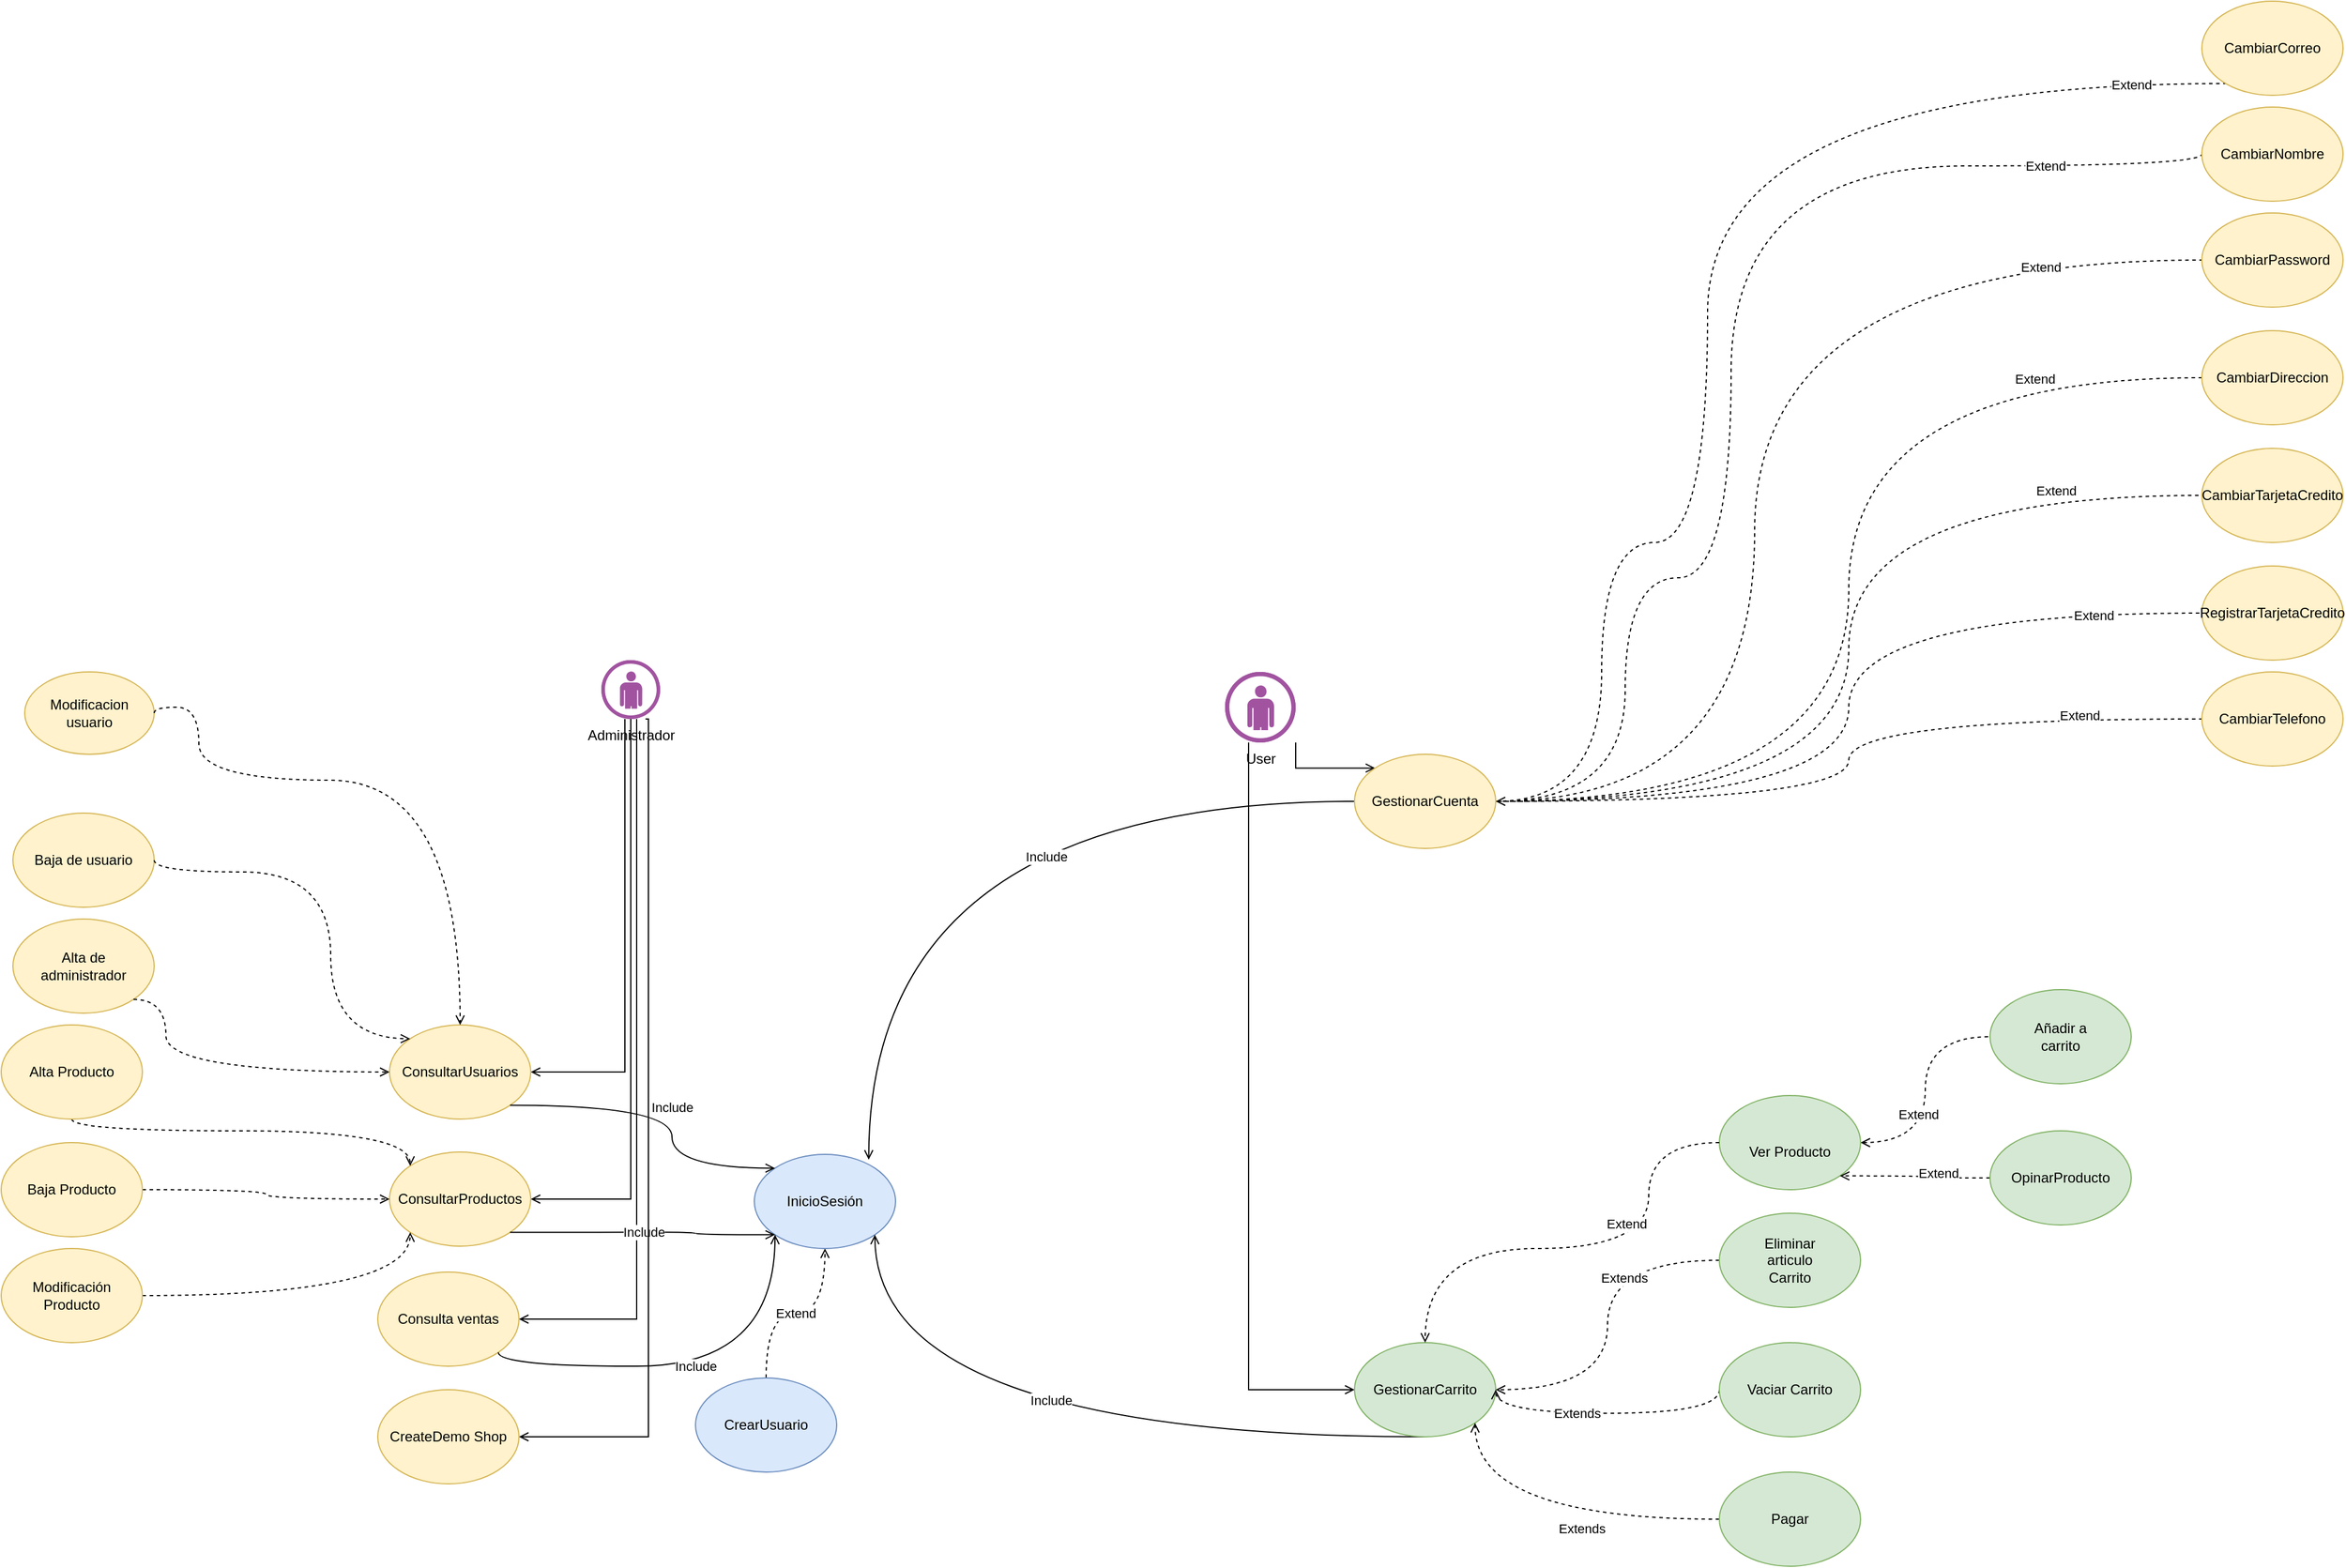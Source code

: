 <mxfile version="17.4.2" type="device"><diagram id="EYGn6ma_3_6tmCTe7zwb" name="Página-1"><mxGraphModel dx="3685" dy="1290" grid="1" gridSize="10" guides="1" tooltips="1" connect="1" arrows="1" fold="1" page="1" pageScale="1" pageWidth="1654" pageHeight="2336" math="0" shadow="0"><root><mxCell id="0"/><mxCell id="1" parent="0"/><mxCell id="AV_3MZFQls4FvIpao2mU-118" style="edgeStyle=orthogonalEdgeStyle;orthogonalLoop=1;jettySize=auto;html=1;entryX=0;entryY=0;entryDx=0;entryDy=0;startArrow=none;startFill=0;endArrow=open;endFill=0;rounded=0;" parent="1" source="AV_3MZFQls4FvIpao2mU-2" target="AV_3MZFQls4FvIpao2mU-35" edge="1"><mxGeometry relative="1" as="geometry"><Array as="points"><mxPoint x="610" y="762"/></Array></mxGeometry></mxCell><mxCell id="AV_3MZFQls4FvIpao2mU-120" style="edgeStyle=orthogonalEdgeStyle;rounded=0;orthogonalLoop=1;jettySize=auto;html=1;entryX=0;entryY=0.5;entryDx=0;entryDy=0;startArrow=none;startFill=0;endArrow=open;endFill=0;" parent="1" source="AV_3MZFQls4FvIpao2mU-2" target="AV_3MZFQls4FvIpao2mU-22" edge="1"><mxGeometry relative="1" as="geometry"><Array as="points"><mxPoint x="570" y="1290"/></Array></mxGeometry></mxCell><mxCell id="AV_3MZFQls4FvIpao2mU-2" value="User" style="verticalLabelPosition=bottom;sketch=0;html=1;fillColor=#A153A0;strokeColor=#ffffff;verticalAlign=top;align=center;points=[[0,0.5,0],[0.125,0.25,0],[0.25,0,0],[0.5,0,0],[0.75,0,0],[0.875,0.25,0],[1,0.5,0],[0.875,0.75,0],[0.75,1,0],[0.5,1,0],[0.125,0.75,0]];pointerEvents=1;shape=mxgraph.cisco_safe.compositeIcon;bgIcon=ellipse;resIcon=mxgraph.cisco_safe.design.user;" parent="1" vertex="1"><mxGeometry x="550" y="680" width="60" height="60" as="geometry"/></mxCell><mxCell id="AV_3MZFQls4FvIpao2mU-92" value="Extend" style="edgeStyle=orthogonalEdgeStyle;curved=1;orthogonalLoop=1;jettySize=auto;html=1;startArrow=none;startFill=0;endArrow=open;endFill=0;dashed=1;" parent="1" source="AV_3MZFQls4FvIpao2mU-15" target="AV_3MZFQls4FvIpao2mU-16" edge="1"><mxGeometry relative="1" as="geometry"/></mxCell><mxCell id="AV_3MZFQls4FvIpao2mU-15" value="CrearUsuario" style="ellipse;whiteSpace=wrap;html=1;fillColor=#dae8fc;strokeColor=#6c8ebf;" parent="1" vertex="1"><mxGeometry x="100" y="1280" width="120" height="80" as="geometry"/></mxCell><mxCell id="AV_3MZFQls4FvIpao2mU-16" value="InicioSesión" style="ellipse;whiteSpace=wrap;html=1;fillColor=#dae8fc;strokeColor=#6c8ebf;" parent="1" vertex="1"><mxGeometry x="150" y="1090" width="120" height="80" as="geometry"/></mxCell><mxCell id="AV_3MZFQls4FvIpao2mU-116" style="edgeStyle=orthogonalEdgeStyle;curved=1;orthogonalLoop=1;jettySize=auto;html=1;entryX=1;entryY=1;entryDx=0;entryDy=0;startArrow=none;startFill=0;endArrow=open;endFill=0;" parent="1" source="AV_3MZFQls4FvIpao2mU-22" target="AV_3MZFQls4FvIpao2mU-16" edge="1"><mxGeometry relative="1" as="geometry"><Array as="points"><mxPoint x="252" y="1330"/></Array></mxGeometry></mxCell><mxCell id="AV_3MZFQls4FvIpao2mU-137" value="Include" style="edgeLabel;html=1;align=center;verticalAlign=middle;resizable=0;points=[];" parent="AV_3MZFQls4FvIpao2mU-116" vertex="1" connectable="0"><mxGeometry x="-0.005" y="-31" relative="1" as="geometry"><mxPoint as="offset"/></mxGeometry></mxCell><mxCell id="AV_3MZFQls4FvIpao2mU-22" value="GestionarCarrito" style="ellipse;whiteSpace=wrap;html=1;fillColor=#d5e8d4;strokeColor=#82b366;" parent="1" vertex="1"><mxGeometry x="660" y="1250" width="120" height="80" as="geometry"/></mxCell><mxCell id="AV_3MZFQls4FvIpao2mU-111" style="edgeStyle=orthogonalEdgeStyle;curved=1;orthogonalLoop=1;jettySize=auto;html=1;entryX=1;entryY=0.5;entryDx=0;entryDy=0;dashed=1;startArrow=none;startFill=0;endArrow=open;endFill=0;" parent="1" source="AV_3MZFQls4FvIpao2mU-27" target="AV_3MZFQls4FvIpao2mU-22" edge="1"><mxGeometry relative="1" as="geometry"/></mxCell><mxCell id="AV_3MZFQls4FvIpao2mU-112" value="Extends" style="edgeLabel;html=1;align=center;verticalAlign=middle;resizable=0;points=[];" parent="AV_3MZFQls4FvIpao2mU-111" vertex="1" connectable="0"><mxGeometry x="-0.269" y="14" relative="1" as="geometry"><mxPoint as="offset"/></mxGeometry></mxCell><mxCell id="AV_3MZFQls4FvIpao2mU-27" value="Eliminar&lt;br&gt;articulo&lt;br&gt;Carrito" style="ellipse;whiteSpace=wrap;html=1;fillColor=#d5e8d4;strokeColor=#82b366;" parent="1" vertex="1"><mxGeometry x="970" y="1140" width="120" height="80" as="geometry"/></mxCell><mxCell id="AV_3MZFQls4FvIpao2mU-59" style="edgeStyle=orthogonalEdgeStyle;curved=1;orthogonalLoop=1;jettySize=auto;html=1;endArrow=none;endFill=0;dashed=1;startArrow=open;startFill=0;entryX=0;entryY=0.5;entryDx=0;entryDy=0;" parent="1" source="AV_3MZFQls4FvIpao2mU-29" target="AV_3MZFQls4FvIpao2mU-31" edge="1"><mxGeometry relative="1" as="geometry"><mxPoint x="1190" y="890" as="targetPoint"/></mxGeometry></mxCell><mxCell id="AV_3MZFQls4FvIpao2mU-79" value="Extend" style="edgeLabel;html=1;align=center;verticalAlign=middle;resizable=0;points=[];" parent="AV_3MZFQls4FvIpao2mU-59" vertex="1" connectable="0"><mxGeometry x="-0.209" y="6" relative="1" as="geometry"><mxPoint as="offset"/></mxGeometry></mxCell><mxCell id="AV_3MZFQls4FvIpao2mU-29" value="&lt;br&gt;Ver Producto" style="ellipse;whiteSpace=wrap;html=1;fillColor=#d5e8d4;strokeColor=#82b366;" parent="1" vertex="1"><mxGeometry x="970" y="1040" width="120" height="80" as="geometry"/></mxCell><mxCell id="AV_3MZFQls4FvIpao2mU-31" value="Añadir a&lt;br&gt;carrito" style="ellipse;whiteSpace=wrap;html=1;fillColor=#d5e8d4;strokeColor=#82b366;" parent="1" vertex="1"><mxGeometry x="1200" y="950" width="120" height="80" as="geometry"/></mxCell><mxCell id="AV_3MZFQls4FvIpao2mU-106" style="edgeStyle=orthogonalEdgeStyle;curved=1;orthogonalLoop=1;jettySize=auto;html=1;entryX=1;entryY=1;entryDx=0;entryDy=0;dashed=1;startArrow=none;startFill=0;endArrow=open;endFill=0;" parent="1" source="AV_3MZFQls4FvIpao2mU-33" target="AV_3MZFQls4FvIpao2mU-29" edge="1"><mxGeometry relative="1" as="geometry"/></mxCell><mxCell id="AV_3MZFQls4FvIpao2mU-107" value="Extend" style="edgeLabel;html=1;align=center;verticalAlign=middle;resizable=0;points=[];" parent="AV_3MZFQls4FvIpao2mU-106" vertex="1" connectable="0"><mxGeometry x="-0.312" y="-4" relative="1" as="geometry"><mxPoint as="offset"/></mxGeometry></mxCell><mxCell id="AV_3MZFQls4FvIpao2mU-33" value="OpinarProducto" style="ellipse;whiteSpace=wrap;html=1;fillColor=#d5e8d4;strokeColor=#82b366;" parent="1" vertex="1"><mxGeometry x="1200" y="1070" width="120" height="80" as="geometry"/></mxCell><mxCell id="AV_3MZFQls4FvIpao2mU-46" style="edgeStyle=orthogonalEdgeStyle;curved=1;orthogonalLoop=1;jettySize=auto;html=1;entryX=0;entryY=0.5;entryDx=0;entryDy=0;dashed=1;endArrow=none;endFill=0;" parent="1" source="AV_3MZFQls4FvIpao2mU-35" target="AV_3MZFQls4FvIpao2mU-39" edge="1"><mxGeometry relative="1" as="geometry"><Array as="points"><mxPoint x="1000" y="790"/><mxPoint x="1000" y="330"/></Array></mxGeometry></mxCell><mxCell id="AV_3MZFQls4FvIpao2mU-72" value="Extend" style="edgeLabel;html=1;align=center;verticalAlign=middle;resizable=0;points=[];" parent="AV_3MZFQls4FvIpao2mU-46" vertex="1" connectable="0"><mxGeometry x="0.739" y="-6" relative="1" as="geometry"><mxPoint x="1" as="offset"/></mxGeometry></mxCell><mxCell id="AV_3MZFQls4FvIpao2mU-47" style="edgeStyle=orthogonalEdgeStyle;curved=1;orthogonalLoop=1;jettySize=auto;html=1;dashed=1;endArrow=none;endFill=0;exitX=1;exitY=0.5;exitDx=0;exitDy=0;" parent="1" source="AV_3MZFQls4FvIpao2mU-35" target="AV_3MZFQls4FvIpao2mU-40" edge="1"><mxGeometry relative="1" as="geometry"><Array as="points"><mxPoint x="870" y="790"/><mxPoint x="870" y="570"/><mxPoint x="960" y="570"/><mxPoint x="960" y="180"/></Array></mxGeometry></mxCell><mxCell id="AV_3MZFQls4FvIpao2mU-71" value="Extend" style="edgeLabel;html=1;align=center;verticalAlign=middle;resizable=0;points=[];" parent="AV_3MZFQls4FvIpao2mU-47" vertex="1" connectable="0"><mxGeometry x="0.869" y="-1" relative="1" as="geometry"><mxPoint as="offset"/></mxGeometry></mxCell><mxCell id="AV_3MZFQls4FvIpao2mU-48" style="edgeStyle=orthogonalEdgeStyle;curved=1;orthogonalLoop=1;jettySize=auto;html=1;entryX=0;entryY=0.5;entryDx=0;entryDy=0;dashed=1;endArrow=none;endFill=0;" parent="1" source="AV_3MZFQls4FvIpao2mU-35" target="AV_3MZFQls4FvIpao2mU-41" edge="1"><mxGeometry relative="1" as="geometry"><Array as="points"><mxPoint x="890" y="790"/><mxPoint x="890" y="600"/><mxPoint x="980" y="600"/><mxPoint x="980" y="250"/><mxPoint x="1380" y="250"/></Array></mxGeometry></mxCell><mxCell id="AV_3MZFQls4FvIpao2mU-97" value="Extend" style="edgeLabel;html=1;align=center;verticalAlign=middle;resizable=0;points=[];" parent="AV_3MZFQls4FvIpao2mU-48" vertex="1" connectable="0"><mxGeometry x="0.75" relative="1" as="geometry"><mxPoint as="offset"/></mxGeometry></mxCell><mxCell id="AV_3MZFQls4FvIpao2mU-49" style="edgeStyle=orthogonalEdgeStyle;curved=1;orthogonalLoop=1;jettySize=auto;html=1;entryX=0;entryY=0.5;entryDx=0;entryDy=0;dashed=1;endArrow=none;endFill=0;" parent="1" source="AV_3MZFQls4FvIpao2mU-35" target="AV_3MZFQls4FvIpao2mU-42" edge="1"><mxGeometry relative="1" as="geometry"/></mxCell><mxCell id="AV_3MZFQls4FvIpao2mU-69" value="Extend" style="edgeLabel;html=1;align=center;verticalAlign=middle;resizable=0;points=[];" parent="AV_3MZFQls4FvIpao2mU-49" vertex="1" connectable="0"><mxGeometry x="0.701" y="-1" relative="1" as="geometry"><mxPoint x="1" as="offset"/></mxGeometry></mxCell><mxCell id="AV_3MZFQls4FvIpao2mU-50" style="edgeStyle=orthogonalEdgeStyle;curved=1;orthogonalLoop=1;jettySize=auto;html=1;entryX=0;entryY=0.5;entryDx=0;entryDy=0;dashed=1;endArrow=none;endFill=0;" parent="1" source="AV_3MZFQls4FvIpao2mU-35" target="AV_3MZFQls4FvIpao2mU-43" edge="1"><mxGeometry relative="1" as="geometry"><mxPoint x="1380.0" y="640" as="targetPoint"/></mxGeometry></mxCell><mxCell id="AV_3MZFQls4FvIpao2mU-68" value="Extend" style="edgeLabel;html=1;align=center;verticalAlign=middle;resizable=0;points=[];" parent="AV_3MZFQls4FvIpao2mU-50" vertex="1" connectable="0"><mxGeometry x="0.711" y="4" relative="1" as="geometry"><mxPoint as="offset"/></mxGeometry></mxCell><mxCell id="AV_3MZFQls4FvIpao2mU-51" style="edgeStyle=orthogonalEdgeStyle;curved=1;orthogonalLoop=1;jettySize=auto;html=1;entryX=0;entryY=0.5;entryDx=0;entryDy=0;dashed=1;endArrow=none;endFill=0;" parent="1" source="AV_3MZFQls4FvIpao2mU-35" target="AV_3MZFQls4FvIpao2mU-44" edge="1"><mxGeometry relative="1" as="geometry"/></mxCell><mxCell id="AV_3MZFQls4FvIpao2mU-67" value="Extend" style="edgeLabel;html=1;align=center;verticalAlign=middle;resizable=0;points=[];" parent="AV_3MZFQls4FvIpao2mU-51" vertex="1" connectable="0"><mxGeometry x="0.755" y="-2" relative="1" as="geometry"><mxPoint x="1" as="offset"/></mxGeometry></mxCell><mxCell id="AV_3MZFQls4FvIpao2mU-52" style="edgeStyle=orthogonalEdgeStyle;curved=1;orthogonalLoop=1;jettySize=auto;html=1;entryX=0;entryY=0.5;entryDx=0;entryDy=0;dashed=1;endArrow=none;endFill=0;startArrow=open;startFill=0;" parent="1" source="AV_3MZFQls4FvIpao2mU-35" target="AV_3MZFQls4FvIpao2mU-45" edge="1"><mxGeometry relative="1" as="geometry"/></mxCell><mxCell id="AV_3MZFQls4FvIpao2mU-98" value="Extend" style="edgeLabel;html=1;align=center;verticalAlign=middle;resizable=0;points=[];" parent="AV_3MZFQls4FvIpao2mU-52" vertex="1" connectable="0"><mxGeometry x="0.689" y="3" relative="1" as="geometry"><mxPoint as="offset"/></mxGeometry></mxCell><mxCell id="AV_3MZFQls4FvIpao2mU-117" style="edgeStyle=orthogonalEdgeStyle;curved=1;orthogonalLoop=1;jettySize=auto;html=1;entryX=0.81;entryY=0.056;entryDx=0;entryDy=0;entryPerimeter=0;startArrow=none;startFill=0;endArrow=open;endFill=0;" parent="1" source="AV_3MZFQls4FvIpao2mU-35" target="AV_3MZFQls4FvIpao2mU-16" edge="1"><mxGeometry relative="1" as="geometry"/></mxCell><mxCell id="AV_3MZFQls4FvIpao2mU-136" value="Include" style="edgeLabel;html=1;align=center;verticalAlign=middle;resizable=0;points=[];" parent="AV_3MZFQls4FvIpao2mU-117" vertex="1" connectable="0"><mxGeometry x="-0.268" y="47" relative="1" as="geometry"><mxPoint as="offset"/></mxGeometry></mxCell><mxCell id="AV_3MZFQls4FvIpao2mU-35" value="GestionarCuenta" style="ellipse;whiteSpace=wrap;html=1;fillColor=#fff2cc;strokeColor=#d6b656;" parent="1" vertex="1"><mxGeometry x="660" y="750" width="120" height="80" as="geometry"/></mxCell><mxCell id="AV_3MZFQls4FvIpao2mU-39" value="CambiarPassword" style="ellipse;whiteSpace=wrap;html=1;fillColor=#fff2cc;strokeColor=#d6b656;" parent="1" vertex="1"><mxGeometry x="1380" y="290" width="120" height="80" as="geometry"/></mxCell><mxCell id="AV_3MZFQls4FvIpao2mU-40" value="CambiarCorreo" style="ellipse;whiteSpace=wrap;html=1;fillColor=#fff2cc;strokeColor=#d6b656;" parent="1" vertex="1"><mxGeometry x="1380" y="110" width="120" height="80" as="geometry"/></mxCell><mxCell id="AV_3MZFQls4FvIpao2mU-41" value="CambiarNombre" style="ellipse;whiteSpace=wrap;html=1;fillColor=#fff2cc;strokeColor=#d6b656;" parent="1" vertex="1"><mxGeometry x="1380" y="200" width="120" height="80" as="geometry"/></mxCell><mxCell id="AV_3MZFQls4FvIpao2mU-42" value="CambiarDireccion" style="ellipse;whiteSpace=wrap;html=1;fillColor=#fff2cc;strokeColor=#d6b656;" parent="1" vertex="1"><mxGeometry x="1380" y="390" width="120" height="80" as="geometry"/></mxCell><mxCell id="AV_3MZFQls4FvIpao2mU-43" value="CambiarTarjetaCredito" style="ellipse;whiteSpace=wrap;html=1;fillColor=#fff2cc;strokeColor=#d6b656;" parent="1" vertex="1"><mxGeometry x="1380" y="490" width="120" height="80" as="geometry"/></mxCell><mxCell id="AV_3MZFQls4FvIpao2mU-44" value="RegistrarTarjetaCredito" style="ellipse;whiteSpace=wrap;html=1;fillColor=#fff2cc;strokeColor=#d6b656;" parent="1" vertex="1"><mxGeometry x="1380" y="590" width="120" height="80" as="geometry"/></mxCell><mxCell id="AV_3MZFQls4FvIpao2mU-45" value="CambiarTelefono" style="ellipse;whiteSpace=wrap;html=1;fillColor=#fff2cc;strokeColor=#d6b656;" parent="1" vertex="1"><mxGeometry x="1380" y="680" width="120" height="80" as="geometry"/></mxCell><mxCell id="AV_3MZFQls4FvIpao2mU-127" style="edgeStyle=orthogonalEdgeStyle;rounded=0;orthogonalLoop=1;jettySize=auto;html=1;entryX=1;entryY=0.5;entryDx=0;entryDy=0;startArrow=none;startFill=0;endArrow=open;endFill=0;" parent="1" source="AV_3MZFQls4FvIpao2mU-94" target="AV_3MZFQls4FvIpao2mU-125" edge="1"><mxGeometry relative="1" as="geometry"><Array as="points"><mxPoint x="50" y="1230"/></Array></mxGeometry></mxCell><mxCell id="AV_3MZFQls4FvIpao2mU-128" style="edgeStyle=orthogonalEdgeStyle;rounded=0;orthogonalLoop=1;jettySize=auto;html=1;entryX=1;entryY=0.5;entryDx=0;entryDy=0;startArrow=none;startFill=0;endArrow=open;endFill=0;" parent="1" source="AV_3MZFQls4FvIpao2mU-94" target="AV_3MZFQls4FvIpao2mU-124" edge="1"><mxGeometry relative="1" as="geometry"><Array as="points"><mxPoint x="45" y="1128"/></Array></mxGeometry></mxCell><mxCell id="AV_3MZFQls4FvIpao2mU-129" style="edgeStyle=orthogonalEdgeStyle;rounded=0;orthogonalLoop=1;jettySize=auto;html=1;entryX=1;entryY=0.5;entryDx=0;entryDy=0;startArrow=none;startFill=0;endArrow=open;endFill=0;" parent="1" source="AV_3MZFQls4FvIpao2mU-94" target="AV_3MZFQls4FvIpao2mU-121" edge="1"><mxGeometry relative="1" as="geometry"><Array as="points"><mxPoint x="40" y="1020"/></Array></mxGeometry></mxCell><mxCell id="AV_3MZFQls4FvIpao2mU-94" value="Administrador" style="verticalLabelPosition=bottom;sketch=0;html=1;fillColor=#A153A0;strokeColor=#ffffff;verticalAlign=top;align=center;points=[[0,0.5,0],[0.125,0.25,0],[0.25,0,0],[0.5,0,0],[0.75,0,0],[0.875,0.25,0],[1,0.5,0],[0.875,0.75,0],[0.75,1,0],[0.5,1,0],[0.125,0.75,0]];pointerEvents=1;shape=mxgraph.cisco_safe.compositeIcon;bgIcon=ellipse;resIcon=mxgraph.cisco_safe.design.user;" parent="1" vertex="1"><mxGeometry x="20" y="670" width="50" height="50" as="geometry"/></mxCell><mxCell id="AV_3MZFQls4FvIpao2mU-121" value="ConsultarUsuarios" style="ellipse;whiteSpace=wrap;html=1;fillColor=#fff2cc;strokeColor=#d6b656;" parent="1" vertex="1"><mxGeometry x="-160" y="980" width="120" height="80" as="geometry"/></mxCell><mxCell id="AV_3MZFQls4FvIpao2mU-124" value="ConsultarProductos" style="ellipse;whiteSpace=wrap;html=1;fillColor=#fff2cc;strokeColor=#d6b656;" parent="1" vertex="1"><mxGeometry x="-160" y="1088" width="120" height="80" as="geometry"/></mxCell><mxCell id="AV_3MZFQls4FvIpao2mU-125" value="Consulta ventas" style="ellipse;whiteSpace=wrap;html=1;fillColor=#fff2cc;strokeColor=#d6b656;" parent="1" vertex="1"><mxGeometry x="-170" y="1190" width="120" height="80" as="geometry"/></mxCell><mxCell id="AV_3MZFQls4FvIpao2mU-147" style="edgeStyle=orthogonalEdgeStyle;curved=1;orthogonalLoop=1;jettySize=auto;html=1;entryX=0;entryY=0;entryDx=0;entryDy=0;dashed=1;startArrow=none;startFill=0;endArrow=open;endFill=0;" parent="1" source="AV_3MZFQls4FvIpao2mU-139" target="AV_3MZFQls4FvIpao2mU-124" edge="1"><mxGeometry relative="1" as="geometry"><Array as="points"><mxPoint x="-430" y="1070"/><mxPoint x="-142" y="1070"/></Array></mxGeometry></mxCell><mxCell id="AV_3MZFQls4FvIpao2mU-139" value="Alta Producto" style="ellipse;whiteSpace=wrap;html=1;fillColor=#fff2cc;strokeColor=#d6b656;" parent="1" vertex="1"><mxGeometry x="-490" y="980" width="120" height="80" as="geometry"/></mxCell><mxCell id="AV_3MZFQls4FvIpao2mU-148" style="edgeStyle=orthogonalEdgeStyle;curved=1;orthogonalLoop=1;jettySize=auto;html=1;entryX=0;entryY=0.5;entryDx=0;entryDy=0;dashed=1;startArrow=none;startFill=0;endArrow=open;endFill=0;" parent="1" source="AV_3MZFQls4FvIpao2mU-140" target="AV_3MZFQls4FvIpao2mU-124" edge="1"><mxGeometry relative="1" as="geometry"/></mxCell><mxCell id="AV_3MZFQls4FvIpao2mU-140" value="Baja Producto" style="ellipse;whiteSpace=wrap;html=1;fillColor=#fff2cc;strokeColor=#d6b656;" parent="1" vertex="1"><mxGeometry x="-490" y="1080" width="120" height="80" as="geometry"/></mxCell><mxCell id="AV_3MZFQls4FvIpao2mU-144" style="edgeStyle=orthogonalEdgeStyle;curved=1;orthogonalLoop=1;jettySize=auto;html=1;dashed=1;startArrow=none;startFill=0;endArrow=open;endFill=0;entryX=0;entryY=1;entryDx=0;entryDy=0;" parent="1" source="AV_3MZFQls4FvIpao2mU-141" target="AV_3MZFQls4FvIpao2mU-124" edge="1"><mxGeometry relative="1" as="geometry"><mxPoint x="-190" y="1230" as="targetPoint"/><Array as="points"><mxPoint x="-142" y="1210"/></Array></mxGeometry></mxCell><mxCell id="AV_3MZFQls4FvIpao2mU-141" value="Modificación Producto" style="ellipse;whiteSpace=wrap;html=1;fillColor=#fff2cc;strokeColor=#d6b656;" parent="1" vertex="1"><mxGeometry x="-490" y="1170" width="120" height="80" as="geometry"/></mxCell><mxCell id="4hLqQsrHRHOJINytCQu9-4" value="Alta de &lt;br&gt;administrador" style="ellipse;whiteSpace=wrap;html=1;fillColor=#fff2cc;strokeColor=#d6b656;" parent="1" vertex="1"><mxGeometry x="-480" y="890" width="120" height="80" as="geometry"/></mxCell><mxCell id="4hLqQsrHRHOJINytCQu9-5" value="Baja de usuario" style="ellipse;whiteSpace=wrap;html=1;fillColor=#fff2cc;strokeColor=#d6b656;" parent="1" vertex="1"><mxGeometry x="-480" y="800" width="120" height="80" as="geometry"/></mxCell><mxCell id="4hLqQsrHRHOJINytCQu9-6" style="edgeStyle=orthogonalEdgeStyle;curved=1;orthogonalLoop=1;jettySize=auto;html=1;dashed=1;startArrow=none;startFill=0;endArrow=open;endFill=0;exitX=1;exitY=0.5;exitDx=0;exitDy=0;entryX=0;entryY=0;entryDx=0;entryDy=0;" parent="1" source="4hLqQsrHRHOJINytCQu9-5" target="AV_3MZFQls4FvIpao2mU-121" edge="1"><mxGeometry relative="1" as="geometry"><Array as="points"><mxPoint x="-360" y="850"/><mxPoint x="-210" y="850"/><mxPoint x="-210" y="992"/></Array><mxPoint x="-360" y="850.28" as="sourcePoint"/><mxPoint x="-72.426" y="889.996" as="targetPoint"/></mxGeometry></mxCell><mxCell id="4hLqQsrHRHOJINytCQu9-7" style="edgeStyle=orthogonalEdgeStyle;curved=1;orthogonalLoop=1;jettySize=auto;html=1;dashed=1;startArrow=none;startFill=0;endArrow=open;endFill=0;exitX=1;exitY=1;exitDx=0;exitDy=0;entryX=0;entryY=0.5;entryDx=0;entryDy=0;" parent="1" source="4hLqQsrHRHOJINytCQu9-4" target="AV_3MZFQls4FvIpao2mU-121" edge="1"><mxGeometry relative="1" as="geometry"><Array as="points"><mxPoint x="-350" y="958"/><mxPoint x="-350" y="1020"/></Array><mxPoint x="-380" y="980" as="sourcePoint"/><mxPoint x="-220" y="930" as="targetPoint"/></mxGeometry></mxCell><mxCell id="4hLqQsrHRHOJINytCQu9-9" value="Modificacion usuario" style="ellipse;whiteSpace=wrap;html=1;fillColor=#fff2cc;strokeColor=#d6b656;" parent="1" vertex="1"><mxGeometry x="-470" y="680" width="110" height="70" as="geometry"/></mxCell><mxCell id="4hLqQsrHRHOJINytCQu9-10" style="edgeStyle=orthogonalEdgeStyle;curved=1;orthogonalLoop=1;jettySize=auto;html=1;dashed=1;startArrow=none;startFill=0;endArrow=open;endFill=0;exitX=1;exitY=0.5;exitDx=0;exitDy=0;entryX=0.5;entryY=0;entryDx=0;entryDy=0;" parent="1" source="4hLqQsrHRHOJINytCQu9-9" target="AV_3MZFQls4FvIpao2mU-121" edge="1"><mxGeometry relative="1" as="geometry"><Array as="points"><mxPoint x="-322" y="710"/><mxPoint x="-322" y="772"/><mxPoint x="-100" y="772"/></Array><mxPoint x="-350.004" y="710.004" as="sourcePoint"/><mxPoint x="-132.43" y="771.72" as="targetPoint"/></mxGeometry></mxCell><mxCell id="fd-bwZJtGRTghm8i3jrY-1" value="Include" style="edgeStyle=orthogonalEdgeStyle;curved=1;orthogonalLoop=1;jettySize=auto;html=1;entryX=0;entryY=1;entryDx=0;entryDy=0;startArrow=none;startFill=0;endArrow=open;endFill=0;exitX=1;exitY=1;exitDx=0;exitDy=0;" edge="1" parent="1" source="AV_3MZFQls4FvIpao2mU-125" target="AV_3MZFQls4FvIpao2mU-16"><mxGeometry relative="1" as="geometry"><Array as="points"><mxPoint x="-68" y="1270"/><mxPoint x="168" y="1270"/></Array><mxPoint x="69.998" y="1270.004" as="sourcePoint"/><mxPoint x="-328.07" y="1459.97" as="targetPoint"/></mxGeometry></mxCell><mxCell id="fd-bwZJtGRTghm8i3jrY-2" value="Include" style="edgeStyle=orthogonalEdgeStyle;curved=1;orthogonalLoop=1;jettySize=auto;html=1;entryX=0;entryY=1;entryDx=0;entryDy=0;startArrow=none;startFill=0;endArrow=open;endFill=0;exitX=1;exitY=1;exitDx=0;exitDy=0;" edge="1" parent="1" source="AV_3MZFQls4FvIpao2mU-124" target="AV_3MZFQls4FvIpao2mU-16"><mxGeometry relative="1" as="geometry"><Array as="points"><mxPoint x="20" y="1156"/><mxPoint x="100" y="1156"/><mxPoint x="100" y="1158"/></Array><mxPoint x="-119.954" y="1310.004" as="sourcePoint"/><mxPoint x="115.194" y="1210.004" as="targetPoint"/></mxGeometry></mxCell><mxCell id="fd-bwZJtGRTghm8i3jrY-3" value="Include" style="edgeStyle=orthogonalEdgeStyle;curved=1;orthogonalLoop=1;jettySize=auto;html=1;entryX=0;entryY=0;entryDx=0;entryDy=0;startArrow=none;startFill=0;endArrow=open;endFill=0;exitX=1;exitY=1;exitDx=0;exitDy=0;" edge="1" parent="1" source="AV_3MZFQls4FvIpao2mU-121" target="AV_3MZFQls4FvIpao2mU-16"><mxGeometry relative="1" as="geometry"><Array as="points"><mxPoint x="80" y="1048"/><mxPoint x="80" y="1102"/></Array><mxPoint x="-47.574" y="1278.284" as="sourcePoint"/><mxPoint x="187.574" y="1178.284" as="targetPoint"/></mxGeometry></mxCell><mxCell id="fd-bwZJtGRTghm8i3jrY-4" style="edgeStyle=orthogonalEdgeStyle;curved=1;orthogonalLoop=1;jettySize=auto;html=1;dashed=1;startArrow=none;startFill=0;endArrow=open;endFill=0;entryX=1;entryY=0.5;entryDx=0;entryDy=0;exitX=0;exitY=0.5;exitDx=0;exitDy=0;" edge="1" parent="1" source="fd-bwZJtGRTghm8i3jrY-6" target="AV_3MZFQls4FvIpao2mU-22"><mxGeometry relative="1" as="geometry"><mxPoint x="940" y="1300" as="sourcePoint"/><mxPoint x="795.38" y="1324.13" as="targetPoint"/><Array as="points"><mxPoint x="970" y="1310"/><mxPoint x="780" y="1310"/></Array></mxGeometry></mxCell><mxCell id="fd-bwZJtGRTghm8i3jrY-7" value="Extends" style="edgeLabel;html=1;align=center;verticalAlign=middle;resizable=0;points=[];" vertex="1" connectable="0" parent="fd-bwZJtGRTghm8i3jrY-4"><mxGeometry x="0.62" y="2" relative="1" as="geometry"><mxPoint x="45" y="-2" as="offset"/></mxGeometry></mxCell><mxCell id="fd-bwZJtGRTghm8i3jrY-6" value="Vaciar Carrito" style="ellipse;whiteSpace=wrap;html=1;fillColor=#d5e8d4;strokeColor=#82b366;" vertex="1" parent="1"><mxGeometry x="970" y="1250" width="120" height="80" as="geometry"/></mxCell><mxCell id="fd-bwZJtGRTghm8i3jrY-8" style="edgeStyle=orthogonalEdgeStyle;curved=1;orthogonalLoop=1;jettySize=auto;html=1;dashed=1;startArrow=none;startFill=0;endArrow=open;endFill=0;entryX=1;entryY=1;entryDx=0;entryDy=0;exitX=0;exitY=0.5;exitDx=0;exitDy=0;" edge="1" parent="1" source="fd-bwZJtGRTghm8i3jrY-10" target="AV_3MZFQls4FvIpao2mU-22"><mxGeometry relative="1" as="geometry"><mxPoint x="960" y="1380" as="sourcePoint"/><mxPoint x="790.0" y="1300" as="targetPoint"/><Array as="points"><mxPoint x="762" y="1400"/></Array></mxGeometry></mxCell><mxCell id="fd-bwZJtGRTghm8i3jrY-9" value="Extends" style="edgeLabel;html=1;align=center;verticalAlign=middle;resizable=0;points=[];" vertex="1" connectable="0" parent="fd-bwZJtGRTghm8i3jrY-8"><mxGeometry x="0.62" y="2" relative="1" as="geometry"><mxPoint x="92" y="35" as="offset"/></mxGeometry></mxCell><mxCell id="fd-bwZJtGRTghm8i3jrY-10" value="Pagar" style="ellipse;whiteSpace=wrap;html=1;fillColor=#d5e8d4;strokeColor=#82b366;" vertex="1" parent="1"><mxGeometry x="970" y="1360" width="120" height="80" as="geometry"/></mxCell><mxCell id="fd-bwZJtGRTghm8i3jrY-15" style="edgeStyle=orthogonalEdgeStyle;curved=1;orthogonalLoop=1;jettySize=auto;html=1;entryX=0.5;entryY=0;entryDx=0;entryDy=0;dashed=1;startArrow=none;startFill=0;endArrow=open;endFill=0;exitX=0;exitY=0.5;exitDx=0;exitDy=0;" edge="1" parent="1" source="AV_3MZFQls4FvIpao2mU-29" target="AV_3MZFQls4FvIpao2mU-22"><mxGeometry relative="1" as="geometry"><mxPoint x="885.59" y="1110.86" as="sourcePoint"/><mxPoint x="768.016" y="1149.144" as="targetPoint"/><Array as="points"><mxPoint x="910" y="1080"/><mxPoint x="910" y="1170"/><mxPoint x="720" y="1170"/></Array></mxGeometry></mxCell><mxCell id="fd-bwZJtGRTghm8i3jrY-16" value="Extend" style="edgeLabel;html=1;align=center;verticalAlign=middle;resizable=0;points=[];" vertex="1" connectable="0" parent="fd-bwZJtGRTghm8i3jrY-15"><mxGeometry x="-0.312" y="-4" relative="1" as="geometry"><mxPoint x="-15" y="-16" as="offset"/></mxGeometry></mxCell><mxCell id="fd-bwZJtGRTghm8i3jrY-17" style="edgeStyle=orthogonalEdgeStyle;rounded=0;orthogonalLoop=1;jettySize=auto;html=1;entryX=1;entryY=0.5;entryDx=0;entryDy=0;startArrow=none;startFill=0;endArrow=open;endFill=0;exitX=0.75;exitY=1;exitDx=0;exitDy=0;exitPerimeter=0;" edge="1" parent="1" source="AV_3MZFQls4FvIpao2mU-94" target="fd-bwZJtGRTghm8i3jrY-18"><mxGeometry relative="1" as="geometry"><Array as="points"><mxPoint x="60" y="720"/><mxPoint x="60" y="1330"/></Array><mxPoint x="60.0" y="825.0" as="sourcePoint"/><mxPoint x="-40.0" y="1335" as="targetPoint"/></mxGeometry></mxCell><mxCell id="fd-bwZJtGRTghm8i3jrY-18" value="CreateDemo Shop" style="ellipse;whiteSpace=wrap;html=1;fillColor=#fff2cc;strokeColor=#d6b656;" vertex="1" parent="1"><mxGeometry x="-170" y="1290" width="120" height="80" as="geometry"/></mxCell></root></mxGraphModel></diagram></mxfile>